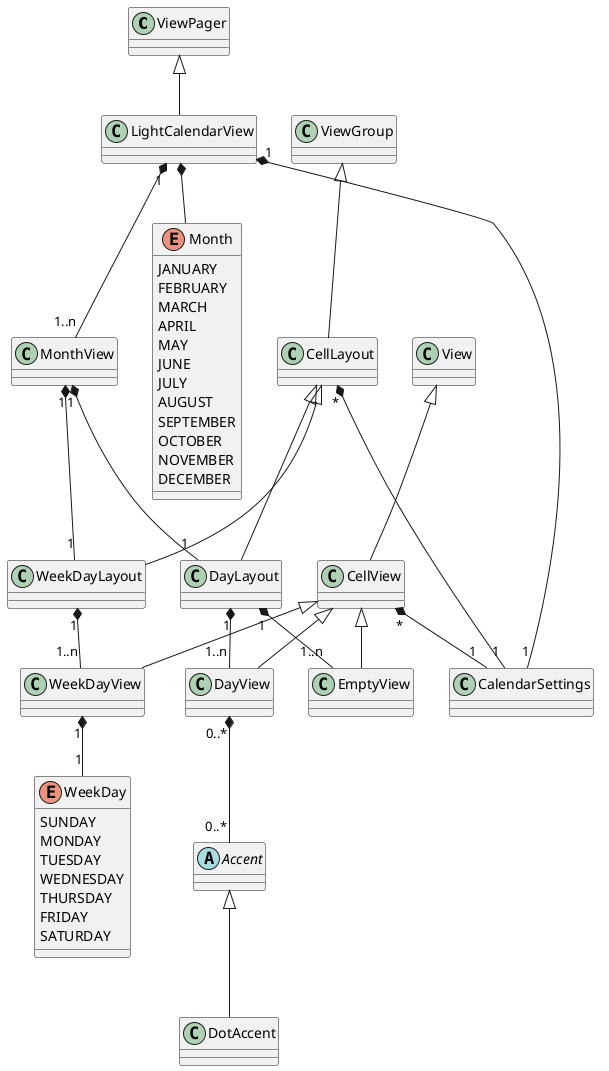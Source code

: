 @startuml

ViewPager <|-- LightCalendarView

LightCalendarView "1"*--"1..n" MonthView
LightCalendarView *-- Month

MonthView "1"*--"1" WeekDayLayout
MonthView "1"*--"1" DayLayout

DayLayout "1"*--"1..n" EmptyView
DayLayout "1"*--"1..n" DayView

WeekDayLayout "1"*--"1..n" WeekDayView

WeekDayView "1"*--"1" WeekDay

CellLayout <|-- DayLayout
CellLayout <|-- WeekDayLayout

CellView <|-- EmptyView
CellView <|-- DayView
CellView <|-- WeekDayView

ViewGroup <|-- CellLayout
View <|-- CellView

class CellLayout
class CellView
class DayLayout
class DayView
class EmptyView
class LightCalendarView
enum Month {
    JANUARY
    FEBRUARY
    MARCH
    APRIL
    MAY
    JUNE
    JULY
    AUGUST
    SEPTEMBER
    OCTOBER
    NOVEMBER
    DECEMBER
}
class MonthView
enum WeekDay {
    SUNDAY
    MONDAY
    TUESDAY
    WEDNESDAY
    THURSDAY
    FRIDAY
    SATURDAY
}
class WeekDayLayout
class WeekDayView

LightCalendarView "1"*--"1" CalendarSettings
CellLayout "*"*--"1" CalendarSettings
CellView "*"*--"1" CalendarSettings

class CalendarSettings

DayView "0..*"*--"0..*" Accent
Accent <|-- DotAccent

abstract class Accent
class DotAccent

@enduml